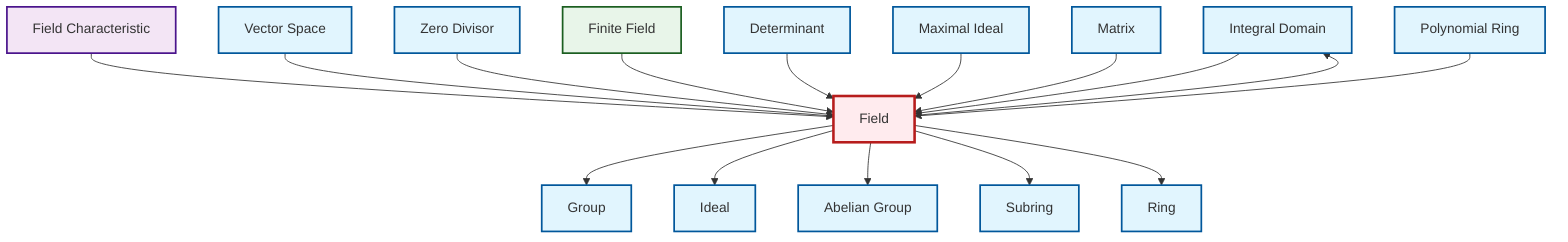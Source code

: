 graph TD
    classDef definition fill:#e1f5fe,stroke:#01579b,stroke-width:2px
    classDef theorem fill:#f3e5f5,stroke:#4a148c,stroke-width:2px
    classDef axiom fill:#fff3e0,stroke:#e65100,stroke-width:2px
    classDef example fill:#e8f5e9,stroke:#1b5e20,stroke-width:2px
    classDef current fill:#ffebee,stroke:#b71c1c,stroke-width:3px
    def-integral-domain["Integral Domain"]:::definition
    def-group["Group"]:::definition
    def-field["Field"]:::definition
    def-ideal["Ideal"]:::definition
    def-maximal-ideal["Maximal Ideal"]:::definition
    def-polynomial-ring["Polynomial Ring"]:::definition
    thm-field-characteristic["Field Characteristic"]:::theorem
    def-matrix["Matrix"]:::definition
    def-vector-space["Vector Space"]:::definition
    def-abelian-group["Abelian Group"]:::definition
    def-ring["Ring"]:::definition
    ex-finite-field["Finite Field"]:::example
    def-subring["Subring"]:::definition
    def-zero-divisor["Zero Divisor"]:::definition
    def-determinant["Determinant"]:::definition
    thm-field-characteristic --> def-field
    def-vector-space --> def-field
    def-field --> def-group
    def-field --> def-ideal
    def-zero-divisor --> def-field
    ex-finite-field --> def-field
    def-field --> def-abelian-group
    def-determinant --> def-field
    def-field --> def-subring
    def-maximal-ideal --> def-field
    def-integral-domain --> def-field
    def-matrix --> def-field
    def-field --> def-integral-domain
    def-field --> def-ring
    def-polynomial-ring --> def-field
    class def-field current